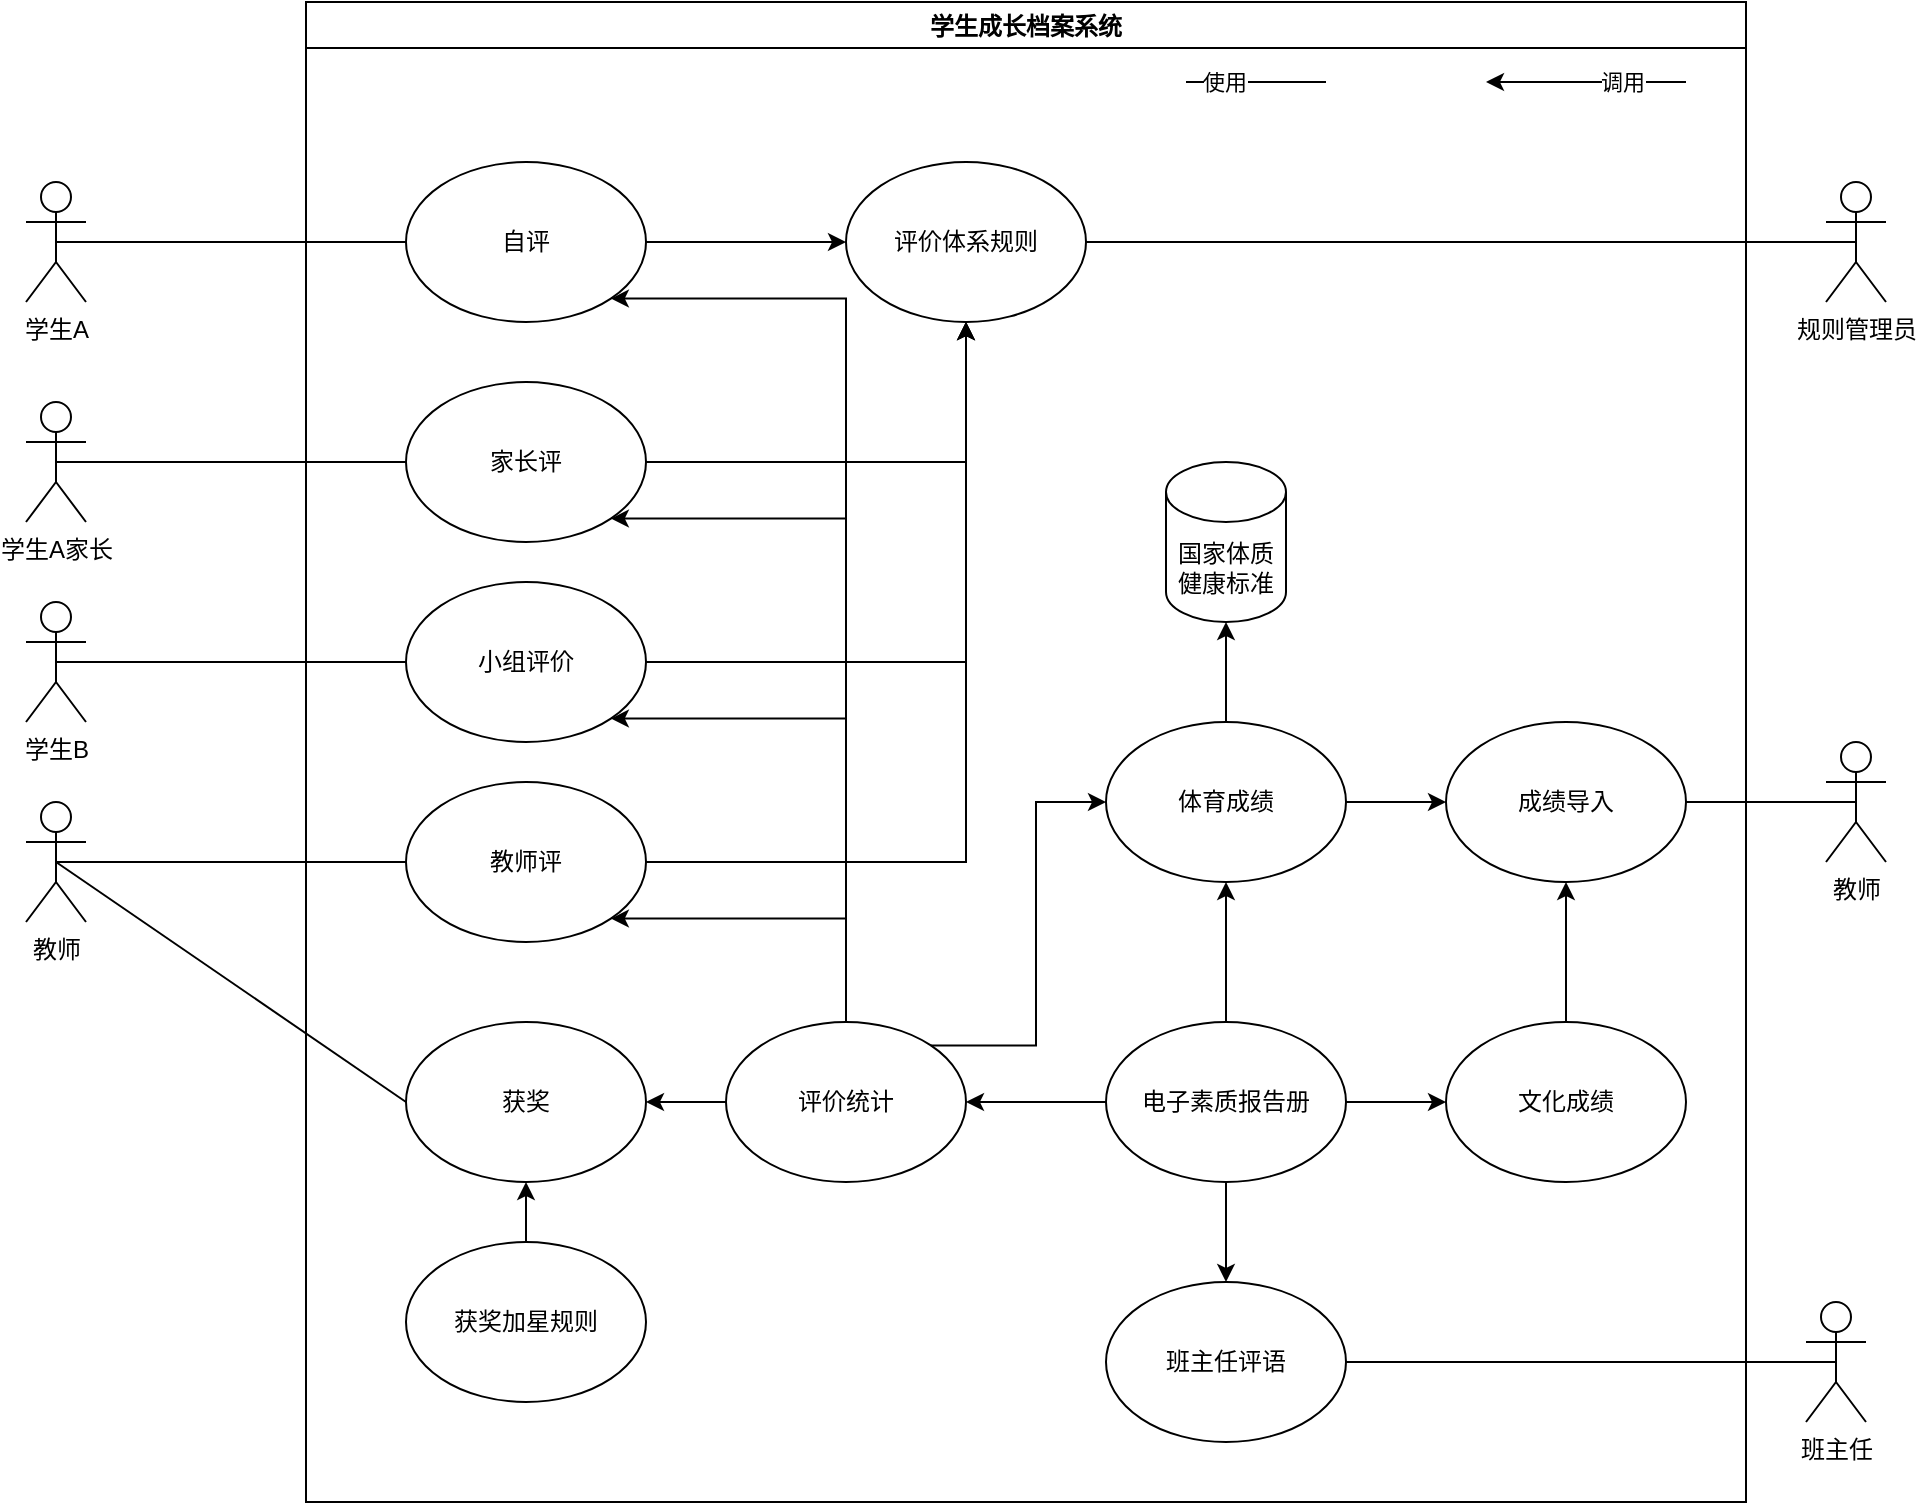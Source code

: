 <mxfile version="14.9.2" type="github">
  <diagram id="prtHgNgQTEPvFCAcTncT" name="Page-1">
    <mxGraphModel dx="1422" dy="762" grid="1" gridSize="10" guides="1" tooltips="1" connect="1" arrows="1" fold="1" page="1" pageScale="1" pageWidth="827" pageHeight="1169" math="0" shadow="0">
      <root>
        <mxCell id="0" />
        <mxCell id="1" parent="0" />
        <mxCell id="MDJzfDRsQ1mTerN8lBSb-1" value="规则管理员" style="shape=umlActor;verticalLabelPosition=bottom;verticalAlign=top;html=1;outlineConnect=0;" parent="1" vertex="1">
          <mxGeometry x="1030" y="310" width="30" height="60" as="geometry" />
        </mxCell>
        <mxCell id="MDJzfDRsQ1mTerN8lBSb-3" value="学生A" style="shape=umlActor;verticalLabelPosition=bottom;verticalAlign=top;html=1;outlineConnect=0;" parent="1" vertex="1">
          <mxGeometry x="130" y="310" width="30" height="60" as="geometry" />
        </mxCell>
        <mxCell id="MDJzfDRsQ1mTerN8lBSb-4" value="学生B" style="shape=umlActor;verticalLabelPosition=bottom;verticalAlign=top;html=1;outlineConnect=0;" parent="1" vertex="1">
          <mxGeometry x="130" y="520" width="30" height="60" as="geometry" />
        </mxCell>
        <mxCell id="MDJzfDRsQ1mTerN8lBSb-5" value="学生A家长" style="shape=umlActor;verticalLabelPosition=bottom;verticalAlign=top;html=1;outlineConnect=0;" parent="1" vertex="1">
          <mxGeometry x="130" y="420" width="30" height="60" as="geometry" />
        </mxCell>
        <mxCell id="MDJzfDRsQ1mTerN8lBSb-6" value="教师" style="shape=umlActor;verticalLabelPosition=bottom;verticalAlign=top;html=1;outlineConnect=0;" parent="1" vertex="1">
          <mxGeometry x="130" y="620" width="30" height="60" as="geometry" />
        </mxCell>
        <mxCell id="MDJzfDRsQ1mTerN8lBSb-7" value="评价体系规则" style="ellipse;whiteSpace=wrap;html=1;" parent="1" vertex="1">
          <mxGeometry x="540" y="300" width="120" height="80" as="geometry" />
        </mxCell>
        <mxCell id="kHKhQP7QaM05DCIvFR9r-2" value="" style="endArrow=none;html=1;exitX=0.5;exitY=0.5;exitDx=0;exitDy=0;exitPerimeter=0;entryX=1;entryY=0.5;entryDx=0;entryDy=0;" edge="1" parent="1" source="MDJzfDRsQ1mTerN8lBSb-1" target="MDJzfDRsQ1mTerN8lBSb-7">
          <mxGeometry width="50" height="50" relative="1" as="geometry">
            <mxPoint x="440" y="230" as="sourcePoint" />
            <mxPoint x="670" y="200" as="targetPoint" />
          </mxGeometry>
        </mxCell>
        <mxCell id="kHKhQP7QaM05DCIvFR9r-14" value="" style="edgeStyle=orthogonalEdgeStyle;rounded=0;orthogonalLoop=1;jettySize=auto;html=1;" edge="1" parent="1" source="kHKhQP7QaM05DCIvFR9r-3" target="MDJzfDRsQ1mTerN8lBSb-7">
          <mxGeometry relative="1" as="geometry" />
        </mxCell>
        <mxCell id="kHKhQP7QaM05DCIvFR9r-3" value="自评" style="ellipse;whiteSpace=wrap;html=1;" vertex="1" parent="1">
          <mxGeometry x="320" y="300" width="120" height="80" as="geometry" />
        </mxCell>
        <mxCell id="kHKhQP7QaM05DCIvFR9r-4" value="家长评" style="ellipse;whiteSpace=wrap;html=1;" vertex="1" parent="1">
          <mxGeometry x="320" y="410" width="120" height="80" as="geometry" />
        </mxCell>
        <mxCell id="kHKhQP7QaM05DCIvFR9r-5" value="教师评" style="ellipse;whiteSpace=wrap;html=1;" vertex="1" parent="1">
          <mxGeometry x="320" y="610" width="120" height="80" as="geometry" />
        </mxCell>
        <mxCell id="kHKhQP7QaM05DCIvFR9r-7" value="小组评价" style="ellipse;whiteSpace=wrap;html=1;" vertex="1" parent="1">
          <mxGeometry x="320" y="510" width="120" height="80" as="geometry" />
        </mxCell>
        <mxCell id="kHKhQP7QaM05DCIvFR9r-8" value="" style="endArrow=none;html=1;exitX=0.5;exitY=0.5;exitDx=0;exitDy=0;exitPerimeter=0;" edge="1" parent="1" source="MDJzfDRsQ1mTerN8lBSb-3" target="kHKhQP7QaM05DCIvFR9r-3">
          <mxGeometry width="50" height="50" relative="1" as="geometry">
            <mxPoint x="145" y="349.5" as="sourcePoint" />
            <mxPoint x="320" y="349.5" as="targetPoint" />
          </mxGeometry>
        </mxCell>
        <mxCell id="kHKhQP7QaM05DCIvFR9r-9" value="" style="endArrow=none;html=1;exitX=0.5;exitY=0.5;exitDx=0;exitDy=0;exitPerimeter=0;entryX=0;entryY=0.5;entryDx=0;entryDy=0;" edge="1" parent="1" source="MDJzfDRsQ1mTerN8lBSb-6" target="kHKhQP7QaM05DCIvFR9r-5">
          <mxGeometry width="50" height="50" relative="1" as="geometry">
            <mxPoint x="155" y="350" as="sourcePoint" />
            <mxPoint x="330" y="350" as="targetPoint" />
          </mxGeometry>
        </mxCell>
        <mxCell id="kHKhQP7QaM05DCIvFR9r-10" value="" style="endArrow=none;html=1;exitX=0.5;exitY=0.5;exitDx=0;exitDy=0;exitPerimeter=0;entryX=0;entryY=0.5;entryDx=0;entryDy=0;" edge="1" parent="1" source="MDJzfDRsQ1mTerN8lBSb-4" target="kHKhQP7QaM05DCIvFR9r-7">
          <mxGeometry width="50" height="50" relative="1" as="geometry">
            <mxPoint x="165" y="360" as="sourcePoint" />
            <mxPoint x="340" y="360" as="targetPoint" />
          </mxGeometry>
        </mxCell>
        <mxCell id="kHKhQP7QaM05DCIvFR9r-11" value="" style="endArrow=none;html=1;exitX=0.5;exitY=0.5;exitDx=0;exitDy=0;exitPerimeter=0;entryX=0;entryY=0.5;entryDx=0;entryDy=0;" edge="1" parent="1" source="MDJzfDRsQ1mTerN8lBSb-5" target="kHKhQP7QaM05DCIvFR9r-4">
          <mxGeometry width="50" height="50" relative="1" as="geometry">
            <mxPoint x="175" y="370" as="sourcePoint" />
            <mxPoint x="350" y="370" as="targetPoint" />
          </mxGeometry>
        </mxCell>
        <mxCell id="kHKhQP7QaM05DCIvFR9r-15" value="" style="edgeStyle=orthogonalEdgeStyle;rounded=0;orthogonalLoop=1;jettySize=auto;html=1;exitX=1;exitY=0.5;exitDx=0;exitDy=0;entryX=0.5;entryY=1;entryDx=0;entryDy=0;" edge="1" parent="1" source="kHKhQP7QaM05DCIvFR9r-5" target="MDJzfDRsQ1mTerN8lBSb-7">
          <mxGeometry relative="1" as="geometry">
            <mxPoint x="450" y="350" as="sourcePoint" />
            <mxPoint x="560" y="350" as="targetPoint" />
          </mxGeometry>
        </mxCell>
        <mxCell id="kHKhQP7QaM05DCIvFR9r-16" value="" style="edgeStyle=orthogonalEdgeStyle;rounded=0;orthogonalLoop=1;jettySize=auto;html=1;exitX=1;exitY=0.5;exitDx=0;exitDy=0;entryX=0.5;entryY=1;entryDx=0;entryDy=0;" edge="1" parent="1" source="kHKhQP7QaM05DCIvFR9r-7" target="MDJzfDRsQ1mTerN8lBSb-7">
          <mxGeometry relative="1" as="geometry">
            <mxPoint x="460" y="360" as="sourcePoint" />
            <mxPoint x="570" y="360" as="targetPoint" />
          </mxGeometry>
        </mxCell>
        <mxCell id="kHKhQP7QaM05DCIvFR9r-17" value="" style="edgeStyle=orthogonalEdgeStyle;rounded=0;orthogonalLoop=1;jettySize=auto;html=1;exitX=1;exitY=0.5;exitDx=0;exitDy=0;entryX=0.5;entryY=1;entryDx=0;entryDy=0;" edge="1" parent="1" source="kHKhQP7QaM05DCIvFR9r-4" target="MDJzfDRsQ1mTerN8lBSb-7">
          <mxGeometry relative="1" as="geometry">
            <mxPoint x="470" y="370" as="sourcePoint" />
            <mxPoint x="580" y="370" as="targetPoint" />
          </mxGeometry>
        </mxCell>
        <mxCell id="kHKhQP7QaM05DCIvFR9r-19" value="" style="edgeStyle=orthogonalEdgeStyle;rounded=0;orthogonalLoop=1;jettySize=auto;html=1;exitX=0.5;exitY=0;exitDx=0;exitDy=0;entryX=1;entryY=1;entryDx=0;entryDy=0;" edge="1" parent="1" source="kHKhQP7QaM05DCIvFR9r-18" target="kHKhQP7QaM05DCIvFR9r-5">
          <mxGeometry relative="1" as="geometry">
            <Array as="points">
              <mxPoint x="540" y="678" />
            </Array>
          </mxGeometry>
        </mxCell>
        <mxCell id="kHKhQP7QaM05DCIvFR9r-25" value="" style="edgeStyle=orthogonalEdgeStyle;rounded=0;orthogonalLoop=1;jettySize=auto;html=1;" edge="1" parent="1" source="kHKhQP7QaM05DCIvFR9r-18" target="kHKhQP7QaM05DCIvFR9r-24">
          <mxGeometry relative="1" as="geometry" />
        </mxCell>
        <mxCell id="kHKhQP7QaM05DCIvFR9r-18" value="评价统计" style="ellipse;whiteSpace=wrap;html=1;" vertex="1" parent="1">
          <mxGeometry x="480" y="730" width="120" height="80" as="geometry" />
        </mxCell>
        <mxCell id="kHKhQP7QaM05DCIvFR9r-20" value="" style="edgeStyle=orthogonalEdgeStyle;rounded=0;orthogonalLoop=1;jettySize=auto;html=1;entryX=1;entryY=1;entryDx=0;entryDy=0;exitX=0.5;exitY=0;exitDx=0;exitDy=0;" edge="1" parent="1" source="kHKhQP7QaM05DCIvFR9r-18" target="kHKhQP7QaM05DCIvFR9r-3">
          <mxGeometry relative="1" as="geometry">
            <mxPoint x="540" y="780" as="sourcePoint" />
            <mxPoint x="390" y="700" as="targetPoint" />
            <Array as="points">
              <mxPoint x="540" y="368" />
            </Array>
          </mxGeometry>
        </mxCell>
        <mxCell id="kHKhQP7QaM05DCIvFR9r-21" value="" style="edgeStyle=orthogonalEdgeStyle;rounded=0;orthogonalLoop=1;jettySize=auto;html=1;exitX=0.5;exitY=0;exitDx=0;exitDy=0;entryX=1;entryY=1;entryDx=0;entryDy=0;" edge="1" parent="1" source="kHKhQP7QaM05DCIvFR9r-18" target="kHKhQP7QaM05DCIvFR9r-4">
          <mxGeometry relative="1" as="geometry">
            <mxPoint x="550" y="790" as="sourcePoint" />
            <mxPoint x="540" y="550" as="targetPoint" />
            <Array as="points">
              <mxPoint x="540" y="478" />
            </Array>
          </mxGeometry>
        </mxCell>
        <mxCell id="kHKhQP7QaM05DCIvFR9r-22" value="" style="edgeStyle=orthogonalEdgeStyle;rounded=0;orthogonalLoop=1;jettySize=auto;html=1;exitX=0.5;exitY=0;exitDx=0;exitDy=0;entryX=1;entryY=1;entryDx=0;entryDy=0;" edge="1" parent="1" source="kHKhQP7QaM05DCIvFR9r-18" target="kHKhQP7QaM05DCIvFR9r-7">
          <mxGeometry relative="1" as="geometry">
            <mxPoint x="560" y="800" as="sourcePoint" />
            <mxPoint x="540" y="630" as="targetPoint" />
            <Array as="points">
              <mxPoint x="540" y="578" />
            </Array>
          </mxGeometry>
        </mxCell>
        <mxCell id="kHKhQP7QaM05DCIvFR9r-24" value="获奖" style="ellipse;whiteSpace=wrap;html=1;" vertex="1" parent="1">
          <mxGeometry x="320" y="730" width="120" height="80" as="geometry" />
        </mxCell>
        <mxCell id="kHKhQP7QaM05DCIvFR9r-26" value="" style="endArrow=none;html=1;exitX=0.5;exitY=0.5;exitDx=0;exitDy=0;exitPerimeter=0;entryX=0;entryY=0.5;entryDx=0;entryDy=0;" edge="1" parent="1" source="MDJzfDRsQ1mTerN8lBSb-6" target="kHKhQP7QaM05DCIvFR9r-24">
          <mxGeometry width="50" height="50" relative="1" as="geometry">
            <mxPoint x="155" y="660" as="sourcePoint" />
            <mxPoint x="330" y="660" as="targetPoint" />
          </mxGeometry>
        </mxCell>
        <mxCell id="kHKhQP7QaM05DCIvFR9r-28" value="" style="edgeStyle=orthogonalEdgeStyle;rounded=0;orthogonalLoop=1;jettySize=auto;html=1;" edge="1" parent="1" source="kHKhQP7QaM05DCIvFR9r-27" target="kHKhQP7QaM05DCIvFR9r-18">
          <mxGeometry relative="1" as="geometry" />
        </mxCell>
        <mxCell id="kHKhQP7QaM05DCIvFR9r-32" value="" style="edgeStyle=orthogonalEdgeStyle;rounded=0;orthogonalLoop=1;jettySize=auto;html=1;" edge="1" parent="1" source="kHKhQP7QaM05DCIvFR9r-27" target="kHKhQP7QaM05DCIvFR9r-30">
          <mxGeometry relative="1" as="geometry" />
        </mxCell>
        <mxCell id="kHKhQP7QaM05DCIvFR9r-33" value="" style="edgeStyle=orthogonalEdgeStyle;rounded=0;orthogonalLoop=1;jettySize=auto;html=1;" edge="1" parent="1" source="kHKhQP7QaM05DCIvFR9r-27" target="kHKhQP7QaM05DCIvFR9r-29">
          <mxGeometry relative="1" as="geometry" />
        </mxCell>
        <mxCell id="kHKhQP7QaM05DCIvFR9r-36" value="" style="edgeStyle=orthogonalEdgeStyle;rounded=0;orthogonalLoop=1;jettySize=auto;html=1;" edge="1" parent="1" source="kHKhQP7QaM05DCIvFR9r-27" target="kHKhQP7QaM05DCIvFR9r-35">
          <mxGeometry relative="1" as="geometry" />
        </mxCell>
        <mxCell id="kHKhQP7QaM05DCIvFR9r-27" value="电子素质报告册" style="ellipse;whiteSpace=wrap;html=1;" vertex="1" parent="1">
          <mxGeometry x="670" y="730" width="120" height="80" as="geometry" />
        </mxCell>
        <mxCell id="kHKhQP7QaM05DCIvFR9r-38" value="" style="edgeStyle=orthogonalEdgeStyle;rounded=0;orthogonalLoop=1;jettySize=auto;html=1;" edge="1" parent="1" source="kHKhQP7QaM05DCIvFR9r-29" target="kHKhQP7QaM05DCIvFR9r-37">
          <mxGeometry relative="1" as="geometry" />
        </mxCell>
        <mxCell id="kHKhQP7QaM05DCIvFR9r-29" value="文化成绩" style="ellipse;whiteSpace=wrap;html=1;" vertex="1" parent="1">
          <mxGeometry x="840" y="730" width="120" height="80" as="geometry" />
        </mxCell>
        <mxCell id="kHKhQP7QaM05DCIvFR9r-39" value="" style="edgeStyle=orthogonalEdgeStyle;rounded=0;orthogonalLoop=1;jettySize=auto;html=1;" edge="1" parent="1" source="kHKhQP7QaM05DCIvFR9r-30" target="kHKhQP7QaM05DCIvFR9r-37">
          <mxGeometry relative="1" as="geometry" />
        </mxCell>
        <mxCell id="kHKhQP7QaM05DCIvFR9r-41" value="" style="edgeStyle=orthogonalEdgeStyle;rounded=0;orthogonalLoop=1;jettySize=auto;html=1;" edge="1" parent="1" source="kHKhQP7QaM05DCIvFR9r-30" target="kHKhQP7QaM05DCIvFR9r-40">
          <mxGeometry relative="1" as="geometry" />
        </mxCell>
        <mxCell id="kHKhQP7QaM05DCIvFR9r-30" value="体育成绩" style="ellipse;whiteSpace=wrap;html=1;" vertex="1" parent="1">
          <mxGeometry x="670" y="580" width="120" height="80" as="geometry" />
        </mxCell>
        <mxCell id="kHKhQP7QaM05DCIvFR9r-31" value="" style="edgeStyle=orthogonalEdgeStyle;rounded=0;orthogonalLoop=1;jettySize=auto;html=1;entryX=0;entryY=0.5;entryDx=0;entryDy=0;exitX=1;exitY=0;exitDx=0;exitDy=0;" edge="1" parent="1" source="kHKhQP7QaM05DCIvFR9r-18" target="kHKhQP7QaM05DCIvFR9r-30">
          <mxGeometry relative="1" as="geometry">
            <mxPoint x="680" y="780" as="sourcePoint" />
            <mxPoint x="610" y="780" as="targetPoint" />
          </mxGeometry>
        </mxCell>
        <mxCell id="kHKhQP7QaM05DCIvFR9r-35" value="班主任评语" style="ellipse;whiteSpace=wrap;html=1;" vertex="1" parent="1">
          <mxGeometry x="670" y="860" width="120" height="80" as="geometry" />
        </mxCell>
        <mxCell id="kHKhQP7QaM05DCIvFR9r-37" value="成绩导入" style="ellipse;whiteSpace=wrap;html=1;" vertex="1" parent="1">
          <mxGeometry x="840" y="580" width="120" height="80" as="geometry" />
        </mxCell>
        <mxCell id="kHKhQP7QaM05DCIvFR9r-40" value="国家体质健康标准" style="shape=cylinder3;whiteSpace=wrap;html=1;boundedLbl=1;backgroundOutline=1;size=15;" vertex="1" parent="1">
          <mxGeometry x="700" y="450" width="60" height="80" as="geometry" />
        </mxCell>
        <mxCell id="kHKhQP7QaM05DCIvFR9r-42" value="教师" style="shape=umlActor;verticalLabelPosition=bottom;verticalAlign=top;html=1;outlineConnect=0;" vertex="1" parent="1">
          <mxGeometry x="1030" y="590" width="30" height="60" as="geometry" />
        </mxCell>
        <mxCell id="kHKhQP7QaM05DCIvFR9r-44" value="" style="endArrow=none;html=1;exitX=1;exitY=0.5;exitDx=0;exitDy=0;entryX=0.5;entryY=0.5;entryDx=0;entryDy=0;entryPerimeter=0;" edge="1" parent="1" source="kHKhQP7QaM05DCIvFR9r-37" target="kHKhQP7QaM05DCIvFR9r-42">
          <mxGeometry width="50" height="50" relative="1" as="geometry">
            <mxPoint x="960" y="580" as="sourcePoint" />
            <mxPoint x="1010" y="530" as="targetPoint" />
          </mxGeometry>
        </mxCell>
        <mxCell id="kHKhQP7QaM05DCIvFR9r-45" value="班主任" style="shape=umlActor;verticalLabelPosition=bottom;verticalAlign=top;html=1;outlineConnect=0;" vertex="1" parent="1">
          <mxGeometry x="1020" y="870" width="30" height="60" as="geometry" />
        </mxCell>
        <mxCell id="kHKhQP7QaM05DCIvFR9r-46" value="" style="endArrow=none;html=1;exitX=1;exitY=0.5;exitDx=0;exitDy=0;entryX=0.5;entryY=0.5;entryDx=0;entryDy=0;entryPerimeter=0;" edge="1" parent="1" source="kHKhQP7QaM05DCIvFR9r-35" target="kHKhQP7QaM05DCIvFR9r-45">
          <mxGeometry width="50" height="50" relative="1" as="geometry">
            <mxPoint x="970" y="630" as="sourcePoint" />
            <mxPoint x="1035" y="630" as="targetPoint" />
          </mxGeometry>
        </mxCell>
        <mxCell id="kHKhQP7QaM05DCIvFR9r-47" value="学生成长档案系统" style="swimlane;" vertex="1" parent="1">
          <mxGeometry x="270" y="220" width="720" height="750" as="geometry" />
        </mxCell>
        <mxCell id="kHKhQP7QaM05DCIvFR9r-52" value="获奖加星规则" style="ellipse;whiteSpace=wrap;html=1;" vertex="1" parent="kHKhQP7QaM05DCIvFR9r-47">
          <mxGeometry x="50" y="620" width="120" height="80" as="geometry" />
        </mxCell>
        <mxCell id="kHKhQP7QaM05DCIvFR9r-48" value="" style="endArrow=classic;html=1;" edge="1" parent="1">
          <mxGeometry width="50" height="50" relative="1" as="geometry">
            <mxPoint x="960" y="260" as="sourcePoint" />
            <mxPoint x="860" y="260" as="targetPoint" />
          </mxGeometry>
        </mxCell>
        <mxCell id="kHKhQP7QaM05DCIvFR9r-49" value="调用" style="edgeLabel;html=1;align=center;verticalAlign=middle;resizable=0;points=[];" vertex="1" connectable="0" parent="kHKhQP7QaM05DCIvFR9r-48">
          <mxGeometry x="-0.347" relative="1" as="geometry">
            <mxPoint as="offset" />
          </mxGeometry>
        </mxCell>
        <mxCell id="kHKhQP7QaM05DCIvFR9r-50" value="" style="endArrow=none;html=1;" edge="1" parent="1">
          <mxGeometry width="50" height="50" relative="1" as="geometry">
            <mxPoint x="710" y="260" as="sourcePoint" />
            <mxPoint x="780" y="260" as="targetPoint" />
          </mxGeometry>
        </mxCell>
        <mxCell id="kHKhQP7QaM05DCIvFR9r-51" value="使用" style="edgeLabel;html=1;align=center;verticalAlign=middle;resizable=0;points=[];" vertex="1" connectable="0" parent="kHKhQP7QaM05DCIvFR9r-50">
          <mxGeometry x="-0.471" relative="1" as="geometry">
            <mxPoint as="offset" />
          </mxGeometry>
        </mxCell>
        <mxCell id="kHKhQP7QaM05DCIvFR9r-53" value="" style="edgeStyle=orthogonalEdgeStyle;rounded=0;orthogonalLoop=1;jettySize=auto;html=1;" edge="1" parent="1" source="kHKhQP7QaM05DCIvFR9r-52" target="kHKhQP7QaM05DCIvFR9r-24">
          <mxGeometry relative="1" as="geometry" />
        </mxCell>
      </root>
    </mxGraphModel>
  </diagram>
</mxfile>
